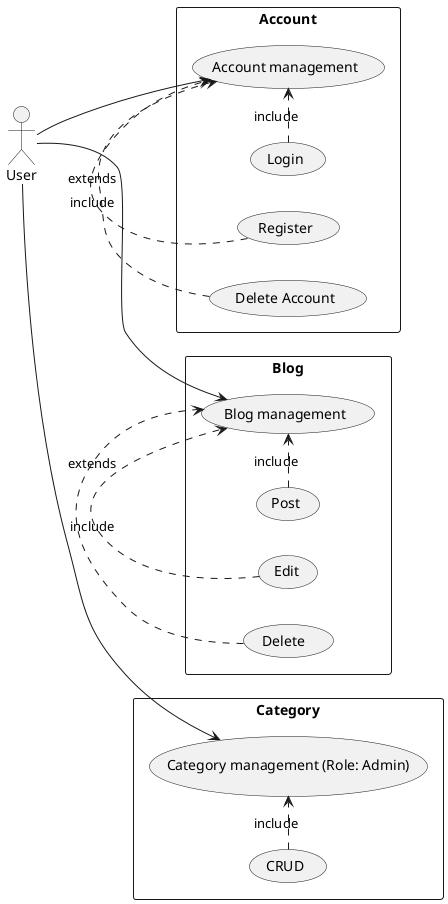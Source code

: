 @startuml
left to right direction

actor User as user

rectangle Account {
    usecase "Account management" as account
    usecase "Login" as login
    usecase "Register" as register
    usecase "Delete Account" as deleteaccount

    (login) .> (account) : include
    (register) .> (account) : include
    (deleteaccount) .> (account) : extends
    user --> (account)
}

rectangle Blog{
    usecase "Blog management" as blog

    usecase "Post" as post
    usecase "Edit" as edit
    usecase "Delete " as delete

    (post) .> (blog) : include
    (edit) .> (blog) : include
    (delete) .> (blog) : extends
    user --> (blog)
}

rectangle Category{    
    usecase "Category management (Role: Admin)" as category
    usecase "CRUD" as crud

    user --> (category)
    (crud) .> (category) : include
}
@enduml
